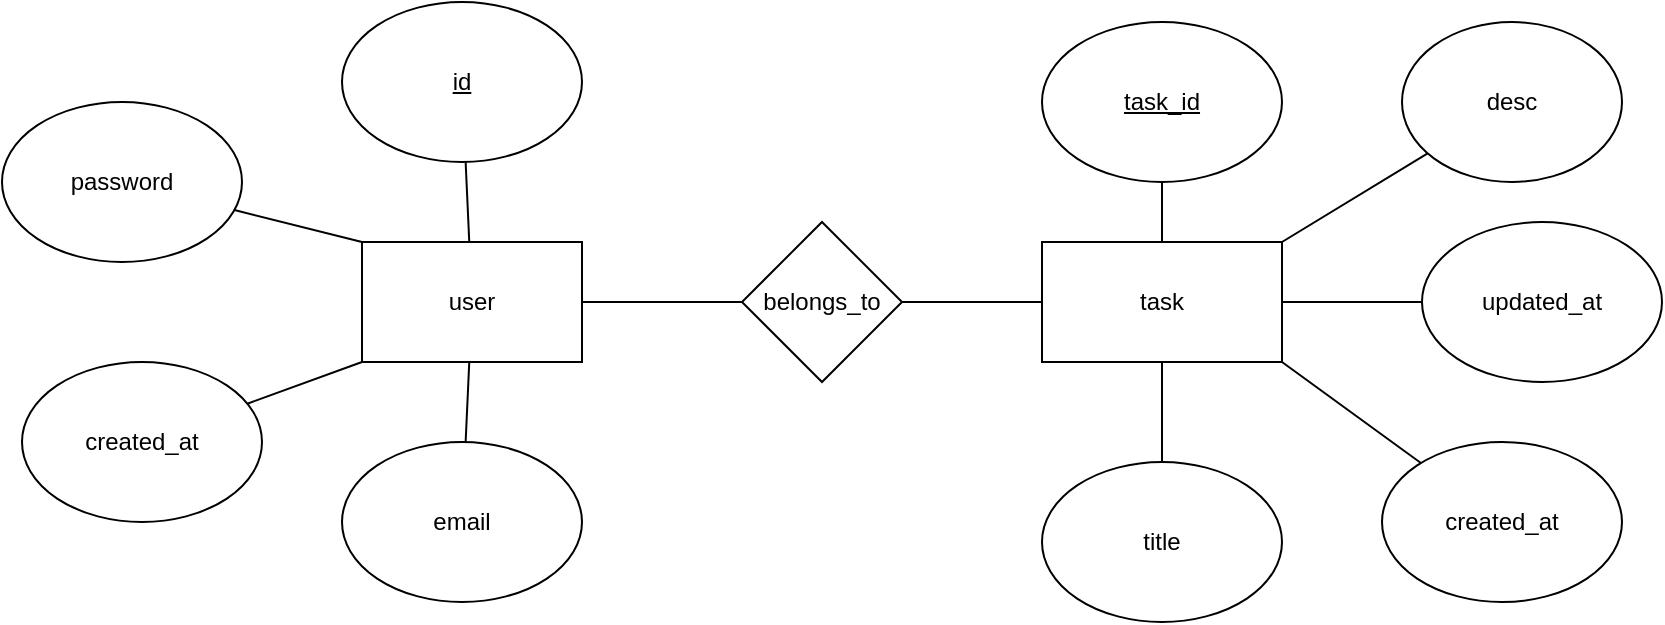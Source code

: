 <mxfile>
    <diagram id="iHwxPMIisakBHnY1oMbx" name="Page-1">
        <mxGraphModel dx="1563" dy="647" grid="1" gridSize="10" guides="1" tooltips="1" connect="1" arrows="1" fold="1" page="1" pageScale="1" pageWidth="827" pageHeight="1169" math="0" shadow="0">
            <root>
                <mxCell id="0"/>
                <mxCell id="1" parent="0"/>
                <mxCell id="7" value="" style="edgeStyle=none;html=1;endArrow=none;endFill=0;" edge="1" parent="1" source="2" target="4">
                    <mxGeometry relative="1" as="geometry"/>
                </mxCell>
                <mxCell id="8" value="" style="edgeStyle=none;html=1;endArrow=none;endFill=0;" edge="1" parent="1" source="2" target="6">
                    <mxGeometry relative="1" as="geometry"/>
                </mxCell>
                <mxCell id="15" style="edgeStyle=none;html=1;endArrow=none;endFill=0;" edge="1" parent="1" source="2" target="3">
                    <mxGeometry relative="1" as="geometry"/>
                </mxCell>
                <mxCell id="2" value="user" style="rounded=0;whiteSpace=wrap;html=1;" vertex="1" parent="1">
                    <mxGeometry x="100" y="270" width="110" height="60" as="geometry"/>
                </mxCell>
                <mxCell id="3" value="task" style="rounded=0;whiteSpace=wrap;html=1;" vertex="1" parent="1">
                    <mxGeometry x="440" y="270" width="120" height="60" as="geometry"/>
                </mxCell>
                <mxCell id="4" value="id" style="ellipse;whiteSpace=wrap;html=1;fontStyle=4" vertex="1" parent="1">
                    <mxGeometry x="90" y="150" width="120" height="80" as="geometry"/>
                </mxCell>
                <mxCell id="16" value="" style="edgeStyle=none;html=1;endArrow=none;endFill=0;" edge="1" parent="1" source="5" target="3">
                    <mxGeometry relative="1" as="geometry"/>
                </mxCell>
                <mxCell id="5" value="task_id" style="ellipse;whiteSpace=wrap;html=1;fontStyle=4" vertex="1" parent="1">
                    <mxGeometry x="440" y="160" width="120" height="80" as="geometry"/>
                </mxCell>
                <mxCell id="6" value="email" style="ellipse;whiteSpace=wrap;html=1;" vertex="1" parent="1">
                    <mxGeometry x="90" y="370" width="120" height="80" as="geometry"/>
                </mxCell>
                <mxCell id="10" value="" style="edgeStyle=none;html=1;entryX=0;entryY=0;entryDx=0;entryDy=0;endArrow=none;endFill=0;" edge="1" parent="1" source="9" target="2">
                    <mxGeometry relative="1" as="geometry">
                        <mxPoint x="80" y="270" as="targetPoint"/>
                    </mxGeometry>
                </mxCell>
                <mxCell id="9" value="password" style="ellipse;whiteSpace=wrap;html=1;" vertex="1" parent="1">
                    <mxGeometry x="-80" y="200" width="120" height="80" as="geometry"/>
                </mxCell>
                <mxCell id="13" style="edgeStyle=none;html=1;entryX=0;entryY=1;entryDx=0;entryDy=0;endArrow=none;endFill=0;" edge="1" parent="1" source="11" target="2">
                    <mxGeometry relative="1" as="geometry"/>
                </mxCell>
                <mxCell id="11" value="created_at" style="ellipse;whiteSpace=wrap;html=1;" vertex="1" parent="1">
                    <mxGeometry x="-70" y="330" width="120" height="80" as="geometry"/>
                </mxCell>
                <mxCell id="22" value="" style="edgeStyle=none;html=1;endArrow=none;endFill=0;" edge="1" parent="1" source="17" target="3">
                    <mxGeometry relative="1" as="geometry"/>
                </mxCell>
                <mxCell id="17" value="title" style="ellipse;whiteSpace=wrap;html=1;" vertex="1" parent="1">
                    <mxGeometry x="440" y="380" width="120" height="80" as="geometry"/>
                </mxCell>
                <mxCell id="23" style="edgeStyle=none;html=1;entryX=1;entryY=0;entryDx=0;entryDy=0;endArrow=none;endFill=0;" edge="1" parent="1" source="18" target="3">
                    <mxGeometry relative="1" as="geometry"/>
                </mxCell>
                <mxCell id="18" value="desc" style="ellipse;whiteSpace=wrap;html=1;" vertex="1" parent="1">
                    <mxGeometry x="620" y="160" width="110" height="80" as="geometry"/>
                </mxCell>
                <mxCell id="24" style="edgeStyle=none;html=1;entryX=1;entryY=1;entryDx=0;entryDy=0;endArrow=none;endFill=0;" edge="1" parent="1" source="19" target="3">
                    <mxGeometry relative="1" as="geometry"/>
                </mxCell>
                <mxCell id="19" value="created_at" style="ellipse;whiteSpace=wrap;html=1;" vertex="1" parent="1">
                    <mxGeometry x="610" y="370" width="120" height="80" as="geometry"/>
                </mxCell>
                <mxCell id="21" value="" style="edgeStyle=none;html=1;endArrow=none;endFill=0;" edge="1" parent="1" source="20" target="3">
                    <mxGeometry relative="1" as="geometry"/>
                </mxCell>
                <mxCell id="20" value="updated_at" style="ellipse;whiteSpace=wrap;html=1;" vertex="1" parent="1">
                    <mxGeometry x="630" y="260" width="120" height="80" as="geometry"/>
                </mxCell>
                <mxCell id="25" value="belongs_to" style="rhombus;whiteSpace=wrap;html=1;" vertex="1" parent="1">
                    <mxGeometry x="290" y="260" width="80" height="80" as="geometry"/>
                </mxCell>
            </root>
        </mxGraphModel>
    </diagram>
</mxfile>